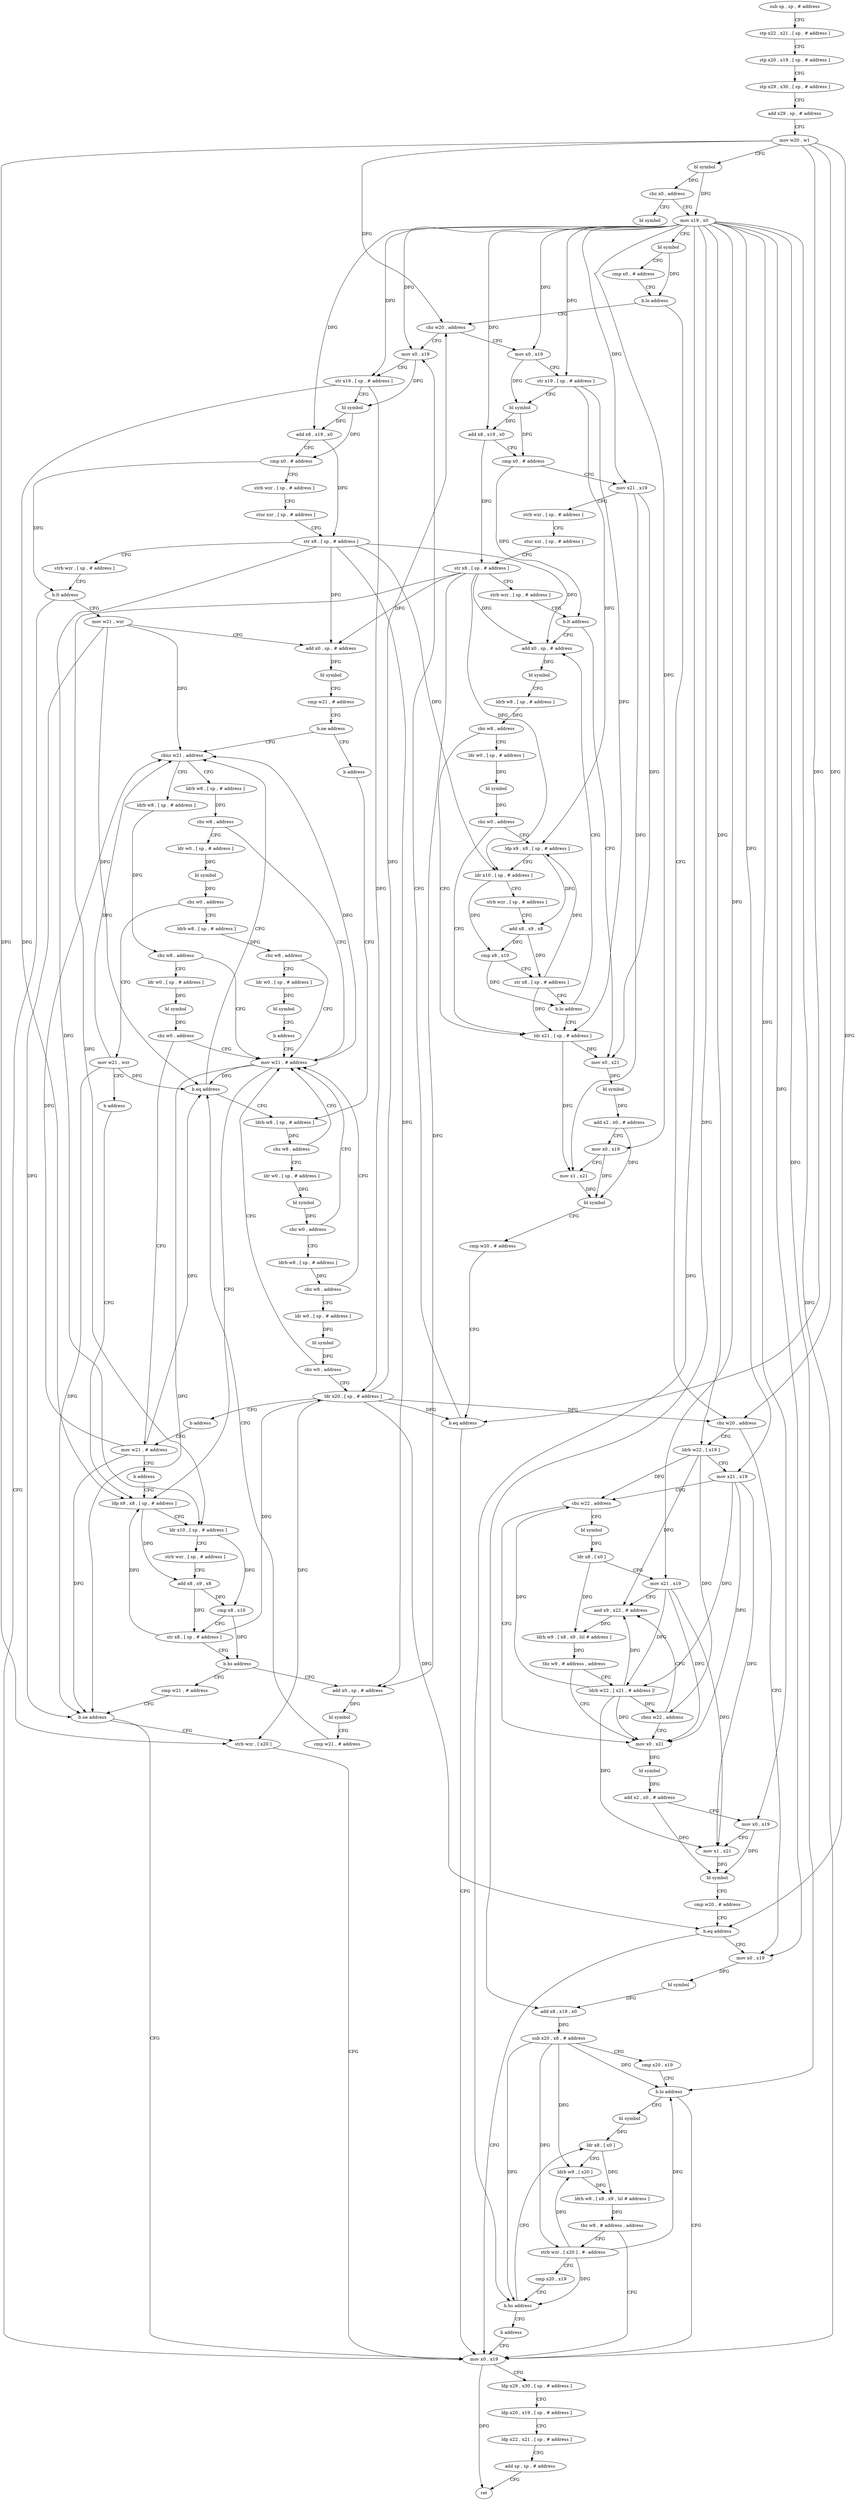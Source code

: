 digraph "func" {
"4283976" [label = "sub sp , sp , # address" ]
"4283980" [label = "stp x22 , x21 , [ sp , # address ]" ]
"4283984" [label = "stp x20 , x19 , [ sp , # address ]" ]
"4283988" [label = "stp x29 , x30 , [ sp , # address ]" ]
"4283992" [label = "add x29 , sp , # address" ]
"4283996" [label = "mov w20 , w1" ]
"4284000" [label = "bl symbol" ]
"4284004" [label = "cbz x0 , address" ]
"4284580" [label = "bl symbol" ]
"4284008" [label = "mov x19 , x0" ]
"4284012" [label = "bl symbol" ]
"4284016" [label = "cmp x0 , # address" ]
"4284020" [label = "b.lo address" ]
"4284404" [label = "cbz w20 , address" ]
"4284024" [label = "cbz w20 , address" ]
"4284484" [label = "mov x0 , x19" ]
"4284408" [label = "ldrb w22 , [ x19 ]" ]
"4284164" [label = "mov x0 , x19" ]
"4284028" [label = "mov x0 , x19" ]
"4284488" [label = "bl symbol" ]
"4284492" [label = "add x8 , x19 , x0" ]
"4284496" [label = "sub x20 , x8 , # address" ]
"4284500" [label = "cmp x20 , x19" ]
"4284504" [label = "b.lo address" ]
"4284556" [label = "mov x0 , x19" ]
"4284508" [label = "bl symbol" ]
"4284412" [label = "mov x21 , x19" ]
"4284416" [label = "cbz w22 , address" ]
"4284452" [label = "mov x0 , x21" ]
"4284420" [label = "bl symbol" ]
"4284168" [label = "str x19 , [ sp , # address ]" ]
"4284172" [label = "bl symbol" ]
"4284176" [label = "add x8 , x19 , x0" ]
"4284180" [label = "cmp x0 , # address" ]
"4284184" [label = "strb wzr , [ sp , # address ]" ]
"4284188" [label = "stur xzr , [ sp , # address ]" ]
"4284192" [label = "str x8 , [ sp , # address ]" ]
"4284196" [label = "strb wzr , [ sp , # address ]" ]
"4284200" [label = "b.lt address" ]
"4284204" [label = "mov w21 , wzr" ]
"4284032" [label = "str x19 , [ sp , # address ]" ]
"4284036" [label = "bl symbol" ]
"4284040" [label = "add x8 , x19 , x0" ]
"4284044" [label = "cmp x0 , # address" ]
"4284048" [label = "mov x21 , x19" ]
"4284052" [label = "strb wzr , [ sp , # address ]" ]
"4284056" [label = "stur xzr , [ sp , # address ]" ]
"4284060" [label = "str x8 , [ sp , # address ]" ]
"4284064" [label = "strb wzr , [ sp , # address ]" ]
"4284068" [label = "b.lt address" ]
"4284132" [label = "mov x0 , x21" ]
"4284072" [label = "add x0 , sp , # address" ]
"4284560" [label = "ldp x29 , x30 , [ sp , # address ]" ]
"4284564" [label = "ldp x20 , x19 , [ sp , # address ]" ]
"4284568" [label = "ldp x22 , x21 , [ sp , # address ]" ]
"4284572" [label = "add sp , sp , # address" ]
"4284576" [label = "ret" ]
"4284512" [label = "ldr x8 , [ x0 ]" ]
"4284456" [label = "bl symbol" ]
"4284460" [label = "add x2 , x0 , # address" ]
"4284464" [label = "mov x0 , x19" ]
"4284468" [label = "mov x1 , x21" ]
"4284472" [label = "bl symbol" ]
"4284476" [label = "cmp w20 , # address" ]
"4284480" [label = "b.eq address" ]
"4284424" [label = "ldr x8 , [ x0 ]" ]
"4284428" [label = "mov x21 , x19" ]
"4284432" [label = "and x9 , x22 , # address" ]
"4284208" [label = "add x0 , sp , # address" ]
"4284212" [label = "bl symbol" ]
"4284216" [label = "cmp w21 , # address" ]
"4284220" [label = "b.ne address" ]
"4284276" [label = "cbnz w21 , address" ]
"4284224" [label = "b address" ]
"4284136" [label = "bl symbol" ]
"4284140" [label = "add x2 , x0 , # address" ]
"4284144" [label = "mov x0 , x19" ]
"4284148" [label = "mov x1 , x21" ]
"4284152" [label = "bl symbol" ]
"4284156" [label = "cmp w20 , # address" ]
"4284160" [label = "b.eq address" ]
"4284076" [label = "bl symbol" ]
"4284080" [label = "ldrb w8 , [ sp , # address ]" ]
"4284084" [label = "cbz w8 , address" ]
"4284128" [label = "ldr x21 , [ sp , # address ]" ]
"4284088" [label = "ldr w0 , [ sp , # address ]" ]
"4284528" [label = "strb wzr , [ x20 ] , #- address" ]
"4284532" [label = "cmp x20 , x19" ]
"4284536" [label = "b.hs address" ]
"4284540" [label = "b address" ]
"4284444" [label = "ldrb w22 , [ x21 , # address ]!" ]
"4284448" [label = "cbnz w22 , address" ]
"4284356" [label = "ldrb w8 , [ sp , # address ]" ]
"4284280" [label = "ldrb w8 , [ sp , # address ]" ]
"4284308" [label = "ldrb w8 , [ sp , # address ]" ]
"4284092" [label = "bl symbol" ]
"4284096" [label = "cbz w0 , address" ]
"4284100" [label = "ldp x9 , x8 , [ sp , # address ]" ]
"4284516" [label = "ldrb w9 , [ x20 ]" ]
"4284520" [label = "ldrh w8 , [ x8 , x9 , lsl # address ]" ]
"4284524" [label = "tbz w8 , # address , address" ]
"4284436" [label = "ldrh w9 , [ x8 , x9 , lsl # address ]" ]
"4284440" [label = "tbz w9 , # address , address" ]
"4284360" [label = "cbz w8 , address" ]
"4284228" [label = "mov w21 , # address" ]
"4284364" [label = "ldr w0 , [ sp , # address ]" ]
"4284284" [label = "cbz w8 , address" ]
"4284288" [label = "ldr w0 , [ sp , # address ]" ]
"4284312" [label = "cbz w8 , address" ]
"4284316" [label = "ldr w0 , [ sp , # address ]" ]
"4284104" [label = "ldr x10 , [ sp , # address ]" ]
"4284108" [label = "strb wzr , [ sp , # address ]" ]
"4284112" [label = "add x8 , x9 , x8" ]
"4284116" [label = "cmp x8 , x10" ]
"4284120" [label = "str x8 , [ sp , # address ]" ]
"4284124" [label = "b.lo address" ]
"4284232" [label = "ldp x9 , x8 , [ sp , # address ]" ]
"4284368" [label = "bl symbol" ]
"4284372" [label = "cbz w0 , address" ]
"4284376" [label = "mov w21 , # address" ]
"4284292" [label = "bl symbol" ]
"4284296" [label = "cbz w0 , address" ]
"4284384" [label = "ldrb w8 , [ sp , # address ]" ]
"4284300" [label = "mov w21 , wzr" ]
"4284320" [label = "bl symbol" ]
"4284324" [label = "cbz w0 , address" ]
"4284328" [label = "ldrb w8 , [ sp , # address ]" ]
"4284544" [label = "cmp w21 , # address" ]
"4284548" [label = "b.ne address" ]
"4284552" [label = "strb wzr , [ x20 ]" ]
"4284260" [label = "add x0 , sp , # address" ]
"4284264" [label = "bl symbol" ]
"4284268" [label = "cmp w21 , # address" ]
"4284272" [label = "b.eq address" ]
"4284380" [label = "b address" ]
"4284388" [label = "cbz w8 , address" ]
"4284392" [label = "ldr w0 , [ sp , # address ]" ]
"4284304" [label = "b address" ]
"4284332" [label = "cbz w8 , address" ]
"4284336" [label = "ldr w0 , [ sp , # address ]" ]
"4284236" [label = "ldr x10 , [ sp , # address ]" ]
"4284240" [label = "strb wzr , [ sp , # address ]" ]
"4284244" [label = "add x8 , x9 , x8" ]
"4284248" [label = "cmp x8 , x10" ]
"4284252" [label = "str x8 , [ sp , # address ]" ]
"4284256" [label = "b.hs address" ]
"4284396" [label = "bl symbol" ]
"4284400" [label = "b address" ]
"4284340" [label = "bl symbol" ]
"4284344" [label = "cbz w0 , address" ]
"4284348" [label = "ldr x20 , [ sp , # address ]" ]
"4284352" [label = "b address" ]
"4283976" -> "4283980" [ label = "CFG" ]
"4283980" -> "4283984" [ label = "CFG" ]
"4283984" -> "4283988" [ label = "CFG" ]
"4283988" -> "4283992" [ label = "CFG" ]
"4283992" -> "4283996" [ label = "CFG" ]
"4283996" -> "4284000" [ label = "CFG" ]
"4283996" -> "4284404" [ label = "DFG" ]
"4283996" -> "4284024" [ label = "DFG" ]
"4283996" -> "4284480" [ label = "DFG" ]
"4283996" -> "4284160" [ label = "DFG" ]
"4283996" -> "4284552" [ label = "DFG" ]
"4284000" -> "4284004" [ label = "DFG" ]
"4284000" -> "4284008" [ label = "DFG" ]
"4284004" -> "4284580" [ label = "CFG" ]
"4284004" -> "4284008" [ label = "CFG" ]
"4284008" -> "4284012" [ label = "CFG" ]
"4284008" -> "4284484" [ label = "DFG" ]
"4284008" -> "4284492" [ label = "DFG" ]
"4284008" -> "4284504" [ label = "DFG" ]
"4284008" -> "4284408" [ label = "DFG" ]
"4284008" -> "4284412" [ label = "DFG" ]
"4284008" -> "4284164" [ label = "DFG" ]
"4284008" -> "4284168" [ label = "DFG" ]
"4284008" -> "4284176" [ label = "DFG" ]
"4284008" -> "4284028" [ label = "DFG" ]
"4284008" -> "4284032" [ label = "DFG" ]
"4284008" -> "4284040" [ label = "DFG" ]
"4284008" -> "4284048" [ label = "DFG" ]
"4284008" -> "4284556" [ label = "DFG" ]
"4284008" -> "4284464" [ label = "DFG" ]
"4284008" -> "4284428" [ label = "DFG" ]
"4284008" -> "4284144" [ label = "DFG" ]
"4284008" -> "4284536" [ label = "DFG" ]
"4284012" -> "4284016" [ label = "CFG" ]
"4284012" -> "4284020" [ label = "DFG" ]
"4284016" -> "4284020" [ label = "CFG" ]
"4284020" -> "4284404" [ label = "CFG" ]
"4284020" -> "4284024" [ label = "CFG" ]
"4284404" -> "4284484" [ label = "CFG" ]
"4284404" -> "4284408" [ label = "CFG" ]
"4284024" -> "4284164" [ label = "CFG" ]
"4284024" -> "4284028" [ label = "CFG" ]
"4284484" -> "4284488" [ label = "DFG" ]
"4284408" -> "4284412" [ label = "CFG" ]
"4284408" -> "4284416" [ label = "DFG" ]
"4284408" -> "4284432" [ label = "DFG" ]
"4284408" -> "4284448" [ label = "DFG" ]
"4284164" -> "4284168" [ label = "CFG" ]
"4284164" -> "4284172" [ label = "DFG" ]
"4284028" -> "4284032" [ label = "CFG" ]
"4284028" -> "4284036" [ label = "DFG" ]
"4284488" -> "4284492" [ label = "DFG" ]
"4284492" -> "4284496" [ label = "DFG" ]
"4284496" -> "4284500" [ label = "CFG" ]
"4284496" -> "4284504" [ label = "DFG" ]
"4284496" -> "4284516" [ label = "DFG" ]
"4284496" -> "4284528" [ label = "DFG" ]
"4284496" -> "4284536" [ label = "DFG" ]
"4284500" -> "4284504" [ label = "CFG" ]
"4284504" -> "4284556" [ label = "CFG" ]
"4284504" -> "4284508" [ label = "CFG" ]
"4284556" -> "4284560" [ label = "CFG" ]
"4284556" -> "4284576" [ label = "DFG" ]
"4284508" -> "4284512" [ label = "DFG" ]
"4284412" -> "4284416" [ label = "CFG" ]
"4284412" -> "4284452" [ label = "DFG" ]
"4284412" -> "4284468" [ label = "DFG" ]
"4284412" -> "4284444" [ label = "DFG" ]
"4284416" -> "4284452" [ label = "CFG" ]
"4284416" -> "4284420" [ label = "CFG" ]
"4284452" -> "4284456" [ label = "DFG" ]
"4284420" -> "4284424" [ label = "DFG" ]
"4284168" -> "4284172" [ label = "CFG" ]
"4284168" -> "4284232" [ label = "DFG" ]
"4284168" -> "4284348" [ label = "DFG" ]
"4284172" -> "4284176" [ label = "DFG" ]
"4284172" -> "4284180" [ label = "DFG" ]
"4284176" -> "4284180" [ label = "CFG" ]
"4284176" -> "4284192" [ label = "DFG" ]
"4284180" -> "4284184" [ label = "CFG" ]
"4284180" -> "4284200" [ label = "DFG" ]
"4284184" -> "4284188" [ label = "CFG" ]
"4284188" -> "4284192" [ label = "CFG" ]
"4284192" -> "4284196" [ label = "CFG" ]
"4284192" -> "4284104" [ label = "DFG" ]
"4284192" -> "4284236" [ label = "DFG" ]
"4284192" -> "4284208" [ label = "DFG" ]
"4284192" -> "4284072" [ label = "DFG" ]
"4284192" -> "4284260" [ label = "DFG" ]
"4284196" -> "4284200" [ label = "CFG" ]
"4284200" -> "4284556" [ label = "CFG" ]
"4284200" -> "4284204" [ label = "CFG" ]
"4284204" -> "4284208" [ label = "CFG" ]
"4284204" -> "4284276" [ label = "DFG" ]
"4284204" -> "4284548" [ label = "DFG" ]
"4284204" -> "4284272" [ label = "DFG" ]
"4284032" -> "4284036" [ label = "CFG" ]
"4284032" -> "4284128" [ label = "DFG" ]
"4284032" -> "4284100" [ label = "DFG" ]
"4284036" -> "4284040" [ label = "DFG" ]
"4284036" -> "4284044" [ label = "DFG" ]
"4284040" -> "4284044" [ label = "CFG" ]
"4284040" -> "4284060" [ label = "DFG" ]
"4284044" -> "4284048" [ label = "CFG" ]
"4284044" -> "4284068" [ label = "DFG" ]
"4284048" -> "4284052" [ label = "CFG" ]
"4284048" -> "4284132" [ label = "DFG" ]
"4284048" -> "4284148" [ label = "DFG" ]
"4284052" -> "4284056" [ label = "CFG" ]
"4284056" -> "4284060" [ label = "CFG" ]
"4284060" -> "4284064" [ label = "CFG" ]
"4284060" -> "4284104" [ label = "DFG" ]
"4284060" -> "4284236" [ label = "DFG" ]
"4284060" -> "4284208" [ label = "DFG" ]
"4284060" -> "4284072" [ label = "DFG" ]
"4284060" -> "4284260" [ label = "DFG" ]
"4284064" -> "4284068" [ label = "CFG" ]
"4284068" -> "4284132" [ label = "CFG" ]
"4284068" -> "4284072" [ label = "CFG" ]
"4284132" -> "4284136" [ label = "DFG" ]
"4284072" -> "4284076" [ label = "DFG" ]
"4284560" -> "4284564" [ label = "CFG" ]
"4284564" -> "4284568" [ label = "CFG" ]
"4284568" -> "4284572" [ label = "CFG" ]
"4284572" -> "4284576" [ label = "CFG" ]
"4284512" -> "4284516" [ label = "CFG" ]
"4284512" -> "4284520" [ label = "DFG" ]
"4284456" -> "4284460" [ label = "DFG" ]
"4284460" -> "4284464" [ label = "CFG" ]
"4284460" -> "4284472" [ label = "DFG" ]
"4284464" -> "4284468" [ label = "CFG" ]
"4284464" -> "4284472" [ label = "DFG" ]
"4284468" -> "4284472" [ label = "DFG" ]
"4284472" -> "4284476" [ label = "CFG" ]
"4284476" -> "4284480" [ label = "CFG" ]
"4284480" -> "4284556" [ label = "CFG" ]
"4284480" -> "4284484" [ label = "CFG" ]
"4284424" -> "4284428" [ label = "CFG" ]
"4284424" -> "4284436" [ label = "DFG" ]
"4284428" -> "4284432" [ label = "CFG" ]
"4284428" -> "4284452" [ label = "DFG" ]
"4284428" -> "4284468" [ label = "DFG" ]
"4284428" -> "4284444" [ label = "DFG" ]
"4284432" -> "4284436" [ label = "DFG" ]
"4284208" -> "4284212" [ label = "DFG" ]
"4284212" -> "4284216" [ label = "CFG" ]
"4284216" -> "4284220" [ label = "CFG" ]
"4284220" -> "4284276" [ label = "CFG" ]
"4284220" -> "4284224" [ label = "CFG" ]
"4284276" -> "4284356" [ label = "CFG" ]
"4284276" -> "4284280" [ label = "CFG" ]
"4284224" -> "4284308" [ label = "CFG" ]
"4284136" -> "4284140" [ label = "DFG" ]
"4284140" -> "4284144" [ label = "CFG" ]
"4284140" -> "4284152" [ label = "DFG" ]
"4284144" -> "4284148" [ label = "CFG" ]
"4284144" -> "4284152" [ label = "DFG" ]
"4284148" -> "4284152" [ label = "DFG" ]
"4284152" -> "4284156" [ label = "CFG" ]
"4284156" -> "4284160" [ label = "CFG" ]
"4284160" -> "4284556" [ label = "CFG" ]
"4284160" -> "4284164" [ label = "CFG" ]
"4284076" -> "4284080" [ label = "CFG" ]
"4284080" -> "4284084" [ label = "DFG" ]
"4284084" -> "4284128" [ label = "CFG" ]
"4284084" -> "4284088" [ label = "CFG" ]
"4284128" -> "4284132" [ label = "DFG" ]
"4284128" -> "4284148" [ label = "DFG" ]
"4284088" -> "4284092" [ label = "DFG" ]
"4284528" -> "4284532" [ label = "CFG" ]
"4284528" -> "4284516" [ label = "DFG" ]
"4284528" -> "4284504" [ label = "DFG" ]
"4284528" -> "4284536" [ label = "DFG" ]
"4284532" -> "4284536" [ label = "CFG" ]
"4284536" -> "4284512" [ label = "CFG" ]
"4284536" -> "4284540" [ label = "CFG" ]
"4284540" -> "4284556" [ label = "CFG" ]
"4284444" -> "4284448" [ label = "DFG" ]
"4284444" -> "4284416" [ label = "DFG" ]
"4284444" -> "4284452" [ label = "DFG" ]
"4284444" -> "4284468" [ label = "DFG" ]
"4284444" -> "4284432" [ label = "DFG" ]
"4284448" -> "4284432" [ label = "CFG" ]
"4284448" -> "4284452" [ label = "CFG" ]
"4284356" -> "4284360" [ label = "DFG" ]
"4284280" -> "4284284" [ label = "DFG" ]
"4284308" -> "4284312" [ label = "DFG" ]
"4284092" -> "4284096" [ label = "DFG" ]
"4284096" -> "4284128" [ label = "CFG" ]
"4284096" -> "4284100" [ label = "CFG" ]
"4284100" -> "4284104" [ label = "CFG" ]
"4284100" -> "4284112" [ label = "DFG" ]
"4284516" -> "4284520" [ label = "DFG" ]
"4284520" -> "4284524" [ label = "DFG" ]
"4284524" -> "4284556" [ label = "CFG" ]
"4284524" -> "4284528" [ label = "CFG" ]
"4284436" -> "4284440" [ label = "DFG" ]
"4284440" -> "4284452" [ label = "CFG" ]
"4284440" -> "4284444" [ label = "CFG" ]
"4284360" -> "4284228" [ label = "CFG" ]
"4284360" -> "4284364" [ label = "CFG" ]
"4284228" -> "4284232" [ label = "CFG" ]
"4284228" -> "4284276" [ label = "DFG" ]
"4284228" -> "4284548" [ label = "DFG" ]
"4284228" -> "4284272" [ label = "DFG" ]
"4284364" -> "4284368" [ label = "DFG" ]
"4284284" -> "4284228" [ label = "CFG" ]
"4284284" -> "4284288" [ label = "CFG" ]
"4284288" -> "4284292" [ label = "DFG" ]
"4284312" -> "4284228" [ label = "CFG" ]
"4284312" -> "4284316" [ label = "CFG" ]
"4284316" -> "4284320" [ label = "DFG" ]
"4284104" -> "4284108" [ label = "CFG" ]
"4284104" -> "4284116" [ label = "DFG" ]
"4284108" -> "4284112" [ label = "CFG" ]
"4284112" -> "4284116" [ label = "DFG" ]
"4284112" -> "4284120" [ label = "DFG" ]
"4284116" -> "4284120" [ label = "CFG" ]
"4284116" -> "4284124" [ label = "DFG" ]
"4284120" -> "4284124" [ label = "CFG" ]
"4284120" -> "4284128" [ label = "DFG" ]
"4284120" -> "4284100" [ label = "DFG" ]
"4284124" -> "4284072" [ label = "CFG" ]
"4284124" -> "4284128" [ label = "CFG" ]
"4284232" -> "4284236" [ label = "CFG" ]
"4284232" -> "4284244" [ label = "DFG" ]
"4284368" -> "4284372" [ label = "DFG" ]
"4284372" -> "4284228" [ label = "CFG" ]
"4284372" -> "4284376" [ label = "CFG" ]
"4284376" -> "4284380" [ label = "CFG" ]
"4284376" -> "4284276" [ label = "DFG" ]
"4284376" -> "4284548" [ label = "DFG" ]
"4284376" -> "4284272" [ label = "DFG" ]
"4284292" -> "4284296" [ label = "DFG" ]
"4284296" -> "4284384" [ label = "CFG" ]
"4284296" -> "4284300" [ label = "CFG" ]
"4284384" -> "4284388" [ label = "DFG" ]
"4284300" -> "4284304" [ label = "CFG" ]
"4284300" -> "4284276" [ label = "DFG" ]
"4284300" -> "4284548" [ label = "DFG" ]
"4284300" -> "4284272" [ label = "DFG" ]
"4284320" -> "4284324" [ label = "DFG" ]
"4284324" -> "4284228" [ label = "CFG" ]
"4284324" -> "4284328" [ label = "CFG" ]
"4284328" -> "4284332" [ label = "DFG" ]
"4284544" -> "4284548" [ label = "CFG" ]
"4284548" -> "4284556" [ label = "CFG" ]
"4284548" -> "4284552" [ label = "CFG" ]
"4284552" -> "4284556" [ label = "CFG" ]
"4284260" -> "4284264" [ label = "DFG" ]
"4284264" -> "4284268" [ label = "CFG" ]
"4284268" -> "4284272" [ label = "CFG" ]
"4284272" -> "4284308" [ label = "CFG" ]
"4284272" -> "4284276" [ label = "CFG" ]
"4284380" -> "4284232" [ label = "CFG" ]
"4284388" -> "4284228" [ label = "CFG" ]
"4284388" -> "4284392" [ label = "CFG" ]
"4284392" -> "4284396" [ label = "DFG" ]
"4284304" -> "4284232" [ label = "CFG" ]
"4284332" -> "4284228" [ label = "CFG" ]
"4284332" -> "4284336" [ label = "CFG" ]
"4284336" -> "4284340" [ label = "DFG" ]
"4284236" -> "4284240" [ label = "CFG" ]
"4284236" -> "4284248" [ label = "DFG" ]
"4284240" -> "4284244" [ label = "CFG" ]
"4284244" -> "4284248" [ label = "DFG" ]
"4284244" -> "4284252" [ label = "DFG" ]
"4284248" -> "4284252" [ label = "CFG" ]
"4284248" -> "4284256" [ label = "DFG" ]
"4284252" -> "4284256" [ label = "CFG" ]
"4284252" -> "4284232" [ label = "DFG" ]
"4284252" -> "4284348" [ label = "DFG" ]
"4284256" -> "4284544" [ label = "CFG" ]
"4284256" -> "4284260" [ label = "CFG" ]
"4284396" -> "4284400" [ label = "CFG" ]
"4284400" -> "4284228" [ label = "CFG" ]
"4284340" -> "4284344" [ label = "DFG" ]
"4284344" -> "4284228" [ label = "CFG" ]
"4284344" -> "4284348" [ label = "CFG" ]
"4284348" -> "4284352" [ label = "CFG" ]
"4284348" -> "4284404" [ label = "DFG" ]
"4284348" -> "4284024" [ label = "DFG" ]
"4284348" -> "4284480" [ label = "DFG" ]
"4284348" -> "4284160" [ label = "DFG" ]
"4284348" -> "4284552" [ label = "DFG" ]
"4284352" -> "4284376" [ label = "CFG" ]
}
